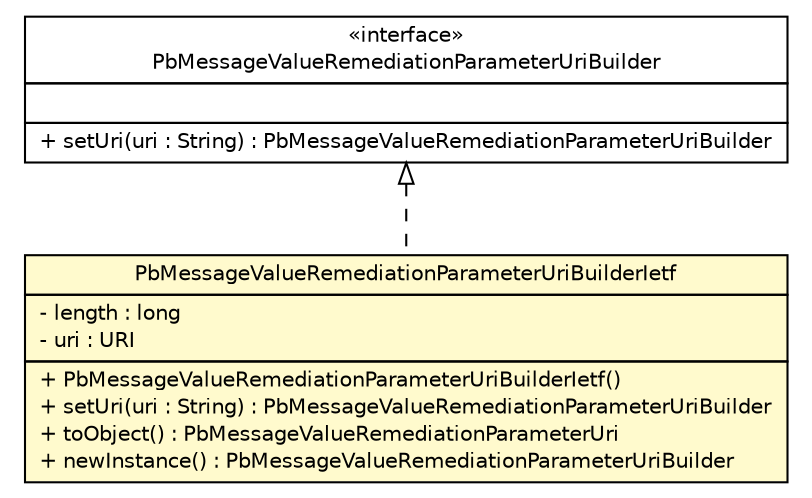 #!/usr/local/bin/dot
#
# Class diagram 
# Generated by UMLGraph version R5_6 (http://www.umlgraph.org/)
#

digraph G {
	edge [fontname="Helvetica",fontsize=10,labelfontname="Helvetica",labelfontsize=10];
	node [fontname="Helvetica",fontsize=10,shape=plaintext];
	nodesep=0.25;
	ranksep=0.5;
	// org.ietf.nea.pb.message.util.PbMessageValueRemediationParameterUriBuilder
	c129068 [label=<<table title="org.ietf.nea.pb.message.util.PbMessageValueRemediationParameterUriBuilder" border="0" cellborder="1" cellspacing="0" cellpadding="2" port="p" href="./PbMessageValueRemediationParameterUriBuilder.html">
		<tr><td><table border="0" cellspacing="0" cellpadding="1">
<tr><td align="center" balign="center"> &#171;interface&#187; </td></tr>
<tr><td align="center" balign="center"> PbMessageValueRemediationParameterUriBuilder </td></tr>
		</table></td></tr>
		<tr><td><table border="0" cellspacing="0" cellpadding="1">
<tr><td align="left" balign="left">  </td></tr>
		</table></td></tr>
		<tr><td><table border="0" cellspacing="0" cellpadding="1">
<tr><td align="left" balign="left"> + setUri(uri : String) : PbMessageValueRemediationParameterUriBuilder </td></tr>
		</table></td></tr>
		</table>>, URL="./PbMessageValueRemediationParameterUriBuilder.html", fontname="Helvetica", fontcolor="black", fontsize=10.0];
	// org.ietf.nea.pb.message.util.PbMessageValueRemediationParameterUriBuilderIetf
	c129076 [label=<<table title="org.ietf.nea.pb.message.util.PbMessageValueRemediationParameterUriBuilderIetf" border="0" cellborder="1" cellspacing="0" cellpadding="2" port="p" bgcolor="lemonChiffon" href="./PbMessageValueRemediationParameterUriBuilderIetf.html">
		<tr><td><table border="0" cellspacing="0" cellpadding="1">
<tr><td align="center" balign="center"> PbMessageValueRemediationParameterUriBuilderIetf </td></tr>
		</table></td></tr>
		<tr><td><table border="0" cellspacing="0" cellpadding="1">
<tr><td align="left" balign="left"> - length : long </td></tr>
<tr><td align="left" balign="left"> - uri : URI </td></tr>
		</table></td></tr>
		<tr><td><table border="0" cellspacing="0" cellpadding="1">
<tr><td align="left" balign="left"> + PbMessageValueRemediationParameterUriBuilderIetf() </td></tr>
<tr><td align="left" balign="left"> + setUri(uri : String) : PbMessageValueRemediationParameterUriBuilder </td></tr>
<tr><td align="left" balign="left"> + toObject() : PbMessageValueRemediationParameterUri </td></tr>
<tr><td align="left" balign="left"> + newInstance() : PbMessageValueRemediationParameterUriBuilder </td></tr>
		</table></td></tr>
		</table>>, URL="./PbMessageValueRemediationParameterUriBuilderIetf.html", fontname="Helvetica", fontcolor="black", fontsize=10.0];
	//org.ietf.nea.pb.message.util.PbMessageValueRemediationParameterUriBuilderIetf implements org.ietf.nea.pb.message.util.PbMessageValueRemediationParameterUriBuilder
	c129068:p -> c129076:p [dir=back,arrowtail=empty,style=dashed];
}

